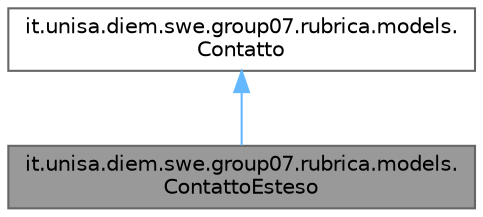 digraph "it.unisa.diem.swe.group07.rubrica.models.ContattoEsteso"
{
 // LATEX_PDF_SIZE
  bgcolor="transparent";
  edge [fontname=Helvetica,fontsize=10,labelfontname=Helvetica,labelfontsize=10];
  node [fontname=Helvetica,fontsize=10,shape=box,height=0.2,width=0.4];
  Node1 [id="Node000001",label="it.unisa.diem.swe.group07.rubrica.models.\lContattoEsteso",height=0.2,width=0.4,color="gray40", fillcolor="grey60", style="filled", fontcolor="black",tooltip="La classe é un'estensione della classe 'Contatto'. Un 'ContattoEsteso' definisce piú parametri rispet..."];
  Node2 -> Node1 [id="edge1_Node000001_Node000002",dir="back",color="steelblue1",style="solid",tooltip=" "];
  Node2 [id="Node000002",label="it.unisa.diem.swe.group07.rubrica.models.\lContatto",height=0.2,width=0.4,color="gray40", fillcolor="white", style="filled",URL="$classit_1_1unisa_1_1diem_1_1swe_1_1group07_1_1rubrica_1_1models_1_1_contatto.html",tooltip="La classe rappresenta generico Contatto aggiungibile nella rubrica."];
}
